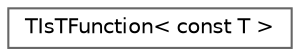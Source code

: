 digraph "Graphical Class Hierarchy"
{
 // INTERACTIVE_SVG=YES
 // LATEX_PDF_SIZE
  bgcolor="transparent";
  edge [fontname=Helvetica,fontsize=10,labelfontname=Helvetica,labelfontsize=10];
  node [fontname=Helvetica,fontsize=10,shape=box,height=0.2,width=0.4];
  rankdir="LR";
  Node0 [id="Node000000",label="TIsTFunction\< const T \>",height=0.2,width=0.4,color="grey40", fillcolor="white", style="filled",URL="$d7/d53/structTIsTFunction_3_01const_01T_01_4.html",tooltip=" "];
}
